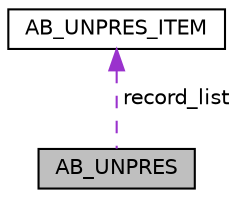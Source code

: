 digraph "AB_UNPRES"
{
 // LATEX_PDF_SIZE
  edge [fontname="Helvetica",fontsize="10",labelfontname="Helvetica",labelfontsize="10"];
  node [fontname="Helvetica",fontsize="10",shape=record];
  Node1 [label="AB_UNPRES",height=0.2,width=0.4,color="black", fillcolor="grey75", style="filled", fontcolor="black",tooltip="Uncompressed APO entry."];
  Node2 -> Node1 [dir="back",color="darkorchid3",fontsize="10",style="dashed",label=" record_list" ,fontname="Helvetica"];
  Node2 [label="AB_UNPRES_ITEM",height=0.2,width=0.4,color="black", fillcolor="white", style="filled",URL="$group___addressbook.html#struct_a_b___u_n_p_r_e_s___i_t_e_m",tooltip="Item of the AB_UNPRES."];
}
